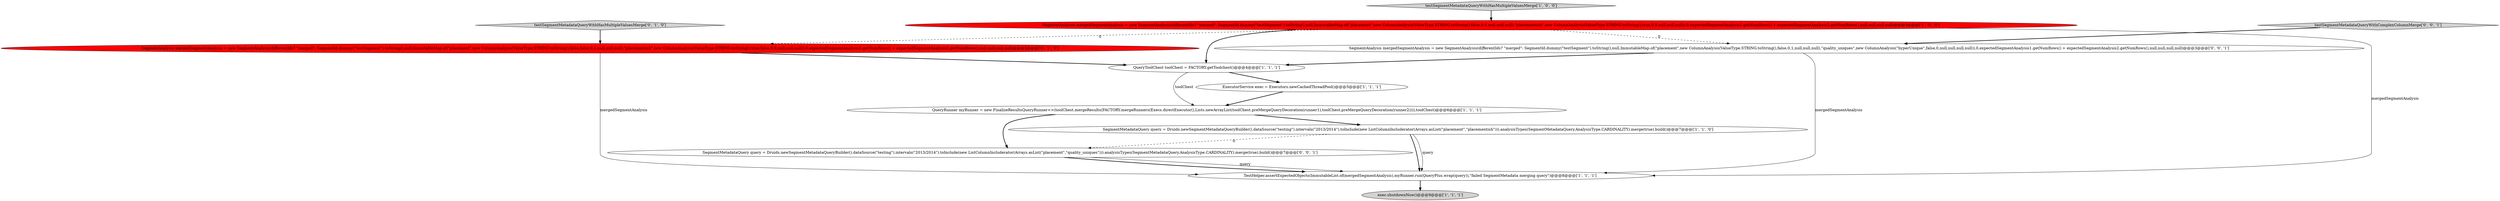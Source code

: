 digraph {
0 [style = filled, label = "QueryRunner myRunner = new FinalizeResultsQueryRunner<>(toolChest.mergeResults(FACTORY.mergeRunners(Execs.directExecutor(),Lists.newArrayList(toolChest.preMergeQueryDecoration(runner1),toolChest.preMergeQueryDecoration(runner2)))),toolChest)@@@6@@@['1', '1', '1']", fillcolor = white, shape = ellipse image = "AAA0AAABBB1BBB"];
5 [style = filled, label = "SegmentAnalysis mergedSegmentAnalysis = new SegmentAnalysis(differentIds? \"merged\": SegmentId.dummy(\"testSegment\").toString(),null,ImmutableMap.of(\"placement\",new ColumnAnalysis(ValueType.STRING.toString(),false,0,1,null,null,null),\"placementish\",new ColumnAnalysis(ValueType.STRING.toString(),true,0,9,null,null,null)),0,expectedSegmentAnalysis1.getNumRows() + expectedSegmentAnalysis2.getNumRows(),null,null,null,null)@@@3@@@['1', '0', '0']", fillcolor = red, shape = ellipse image = "AAA1AAABBB1BBB"];
8 [style = filled, label = "SegmentAnalysis mergedSegmentAnalysis = new SegmentAnalysis(differentIds? \"merged\": SegmentId.dummy(\"testSegment\").toString(),null,ImmutableMap.of(\"placement\",new ColumnAnalysis(ValueType.STRING.toString(),false,false,0,1,null,null,null),\"placementish\",new ColumnAnalysis(ValueType.STRING.toString(),true,false,0,9,null,null,null)),0,expectedSegmentAnalysis1.getNumRows() + expectedSegmentAnalysis2.getNumRows(),null,null,null,null)@@@3@@@['0', '1', '0']", fillcolor = red, shape = ellipse image = "AAA1AAABBB2BBB"];
4 [style = filled, label = "SegmentMetadataQuery query = Druids.newSegmentMetadataQueryBuilder().dataSource(\"testing\").intervals(\"2013/2014\").toInclude(new ListColumnIncluderator(Arrays.asList(\"placement\",\"placementish\"))).analysisTypes(SegmentMetadataQuery.AnalysisType.CARDINALITY).merge(true).build()@@@7@@@['1', '1', '0']", fillcolor = white, shape = ellipse image = "AAA0AAABBB1BBB"];
3 [style = filled, label = "exec.shutdownNow()@@@9@@@['1', '1', '1']", fillcolor = lightgray, shape = ellipse image = "AAA0AAABBB1BBB"];
6 [style = filled, label = "QueryToolChest toolChest = FACTORY.getToolchest()@@@4@@@['1', '1', '1']", fillcolor = white, shape = ellipse image = "AAA0AAABBB1BBB"];
7 [style = filled, label = "ExecutorService exec = Executors.newCachedThreadPool()@@@5@@@['1', '1', '1']", fillcolor = white, shape = ellipse image = "AAA0AAABBB1BBB"];
12 [style = filled, label = "SegmentMetadataQuery query = Druids.newSegmentMetadataQueryBuilder().dataSource(\"testing\").intervals(\"2013/2014\").toInclude(new ListColumnIncluderator(Arrays.asList(\"placement\",\"quality_uniques\"))).analysisTypes(SegmentMetadataQuery.AnalysisType.CARDINALITY).merge(true).build()@@@7@@@['0', '0', '1']", fillcolor = white, shape = ellipse image = "AAA0AAABBB3BBB"];
9 [style = filled, label = "testSegmentMetadataQueryWithHasMultipleValuesMerge['0', '1', '0']", fillcolor = lightgray, shape = diamond image = "AAA0AAABBB2BBB"];
10 [style = filled, label = "testSegmentMetadataQueryWithComplexColumnMerge['0', '0', '1']", fillcolor = lightgray, shape = diamond image = "AAA0AAABBB3BBB"];
11 [style = filled, label = "SegmentAnalysis mergedSegmentAnalysis = new SegmentAnalysis(differentIds? \"merged\": SegmentId.dummy(\"testSegment\").toString(),null,ImmutableMap.of(\"placement\",new ColumnAnalysis(ValueType.STRING.toString(),false,0,1,null,null,null),\"quality_uniques\",new ColumnAnalysis(\"hyperUnique\",false,0,null,null,null,null)),0,expectedSegmentAnalysis1.getNumRows() + expectedSegmentAnalysis2.getNumRows(),null,null,null,null)@@@3@@@['0', '0', '1']", fillcolor = white, shape = ellipse image = "AAA0AAABBB3BBB"];
1 [style = filled, label = "testSegmentMetadataQueryWithHasMultipleValuesMerge['1', '0', '0']", fillcolor = lightgray, shape = diamond image = "AAA0AAABBB1BBB"];
2 [style = filled, label = "TestHelper.assertExpectedObjects(ImmutableList.of(mergedSegmentAnalysis),myRunner.run(QueryPlus.wrap(query)),\"failed SegmentMetadata merging query\")@@@8@@@['1', '1', '1']", fillcolor = white, shape = ellipse image = "AAA0AAABBB1BBB"];
1->5 [style = bold, label=""];
12->2 [style = solid, label="query"];
0->12 [style = bold, label=""];
2->3 [style = bold, label=""];
11->6 [style = bold, label=""];
5->2 [style = solid, label="mergedSegmentAnalysis"];
8->2 [style = solid, label="mergedSegmentAnalysis"];
7->0 [style = bold, label=""];
8->6 [style = bold, label=""];
4->2 [style = bold, label=""];
9->8 [style = bold, label=""];
11->2 [style = solid, label="mergedSegmentAnalysis"];
4->12 [style = dashed, label="0"];
12->2 [style = bold, label=""];
5->6 [style = bold, label=""];
5->11 [style = dashed, label="0"];
0->4 [style = bold, label=""];
5->8 [style = dashed, label="0"];
6->0 [style = solid, label="toolChest"];
6->7 [style = bold, label=""];
4->2 [style = solid, label="query"];
10->11 [style = bold, label=""];
}
